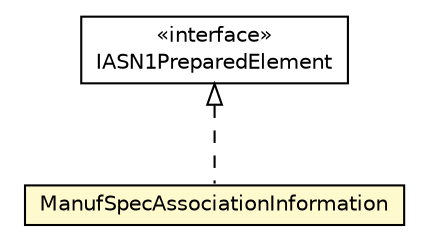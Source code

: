 #!/usr/local/bin/dot
#
# Class diagram 
# Generated by UMLGraph version R5_6-24-gf6e263 (http://www.umlgraph.org/)
#

digraph G {
	edge [fontname="Helvetica",fontsize=10,labelfontname="Helvetica",labelfontsize=10];
	node [fontname="Helvetica",fontsize=10,shape=plaintext];
	nodesep=0.25;
	ranksep=0.5;
	// org.universAAL.lddi.lib.ieeex73std.org.bn.coders.IASN1PreparedElement
	c5510480 [label=<<table title="org.universAAL.lddi.lib.ieeex73std.org.bn.coders.IASN1PreparedElement" border="0" cellborder="1" cellspacing="0" cellpadding="2" port="p" href="../../org/bn/coders/IASN1PreparedElement.html">
		<tr><td><table border="0" cellspacing="0" cellpadding="1">
<tr><td align="center" balign="center"> &#171;interface&#187; </td></tr>
<tr><td align="center" balign="center"> IASN1PreparedElement </td></tr>
		</table></td></tr>
		</table>>, URL="../../org/bn/coders/IASN1PreparedElement.html", fontname="Helvetica", fontcolor="black", fontsize=10.0];
	// org.universAAL.lddi.lib.ieeex73std.x73.p20601.ManufSpecAssociationInformation
	c5510562 [label=<<table title="org.universAAL.lddi.lib.ieeex73std.x73.p20601.ManufSpecAssociationInformation" border="0" cellborder="1" cellspacing="0" cellpadding="2" port="p" bgcolor="lemonChiffon" href="./ManufSpecAssociationInformation.html">
		<tr><td><table border="0" cellspacing="0" cellpadding="1">
<tr><td align="center" balign="center"> ManufSpecAssociationInformation </td></tr>
		</table></td></tr>
		</table>>, URL="./ManufSpecAssociationInformation.html", fontname="Helvetica", fontcolor="black", fontsize=10.0];
	//org.universAAL.lddi.lib.ieeex73std.x73.p20601.ManufSpecAssociationInformation implements org.universAAL.lddi.lib.ieeex73std.org.bn.coders.IASN1PreparedElement
	c5510480:p -> c5510562:p [dir=back,arrowtail=empty,style=dashed];
}


